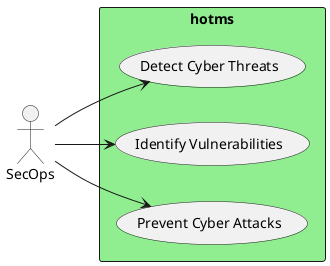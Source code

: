 @startuml

left to right direction


Actor "SecOps" as SecOps


rectangle "hotms" as hotms #lightgreen {
        usecase "Detect Cyber Threats" as DetectCyberThreats
    SecOps --> DetectCyberThreats
    usecase "Identify Vulnerabilities" as IdentifyVulnerabilities
    SecOps --> IdentifyVulnerabilities
    usecase "Prevent Cyber Attacks" as PreventCyberAttacks
    SecOps --> PreventCyberAttacks

}


@enduml
